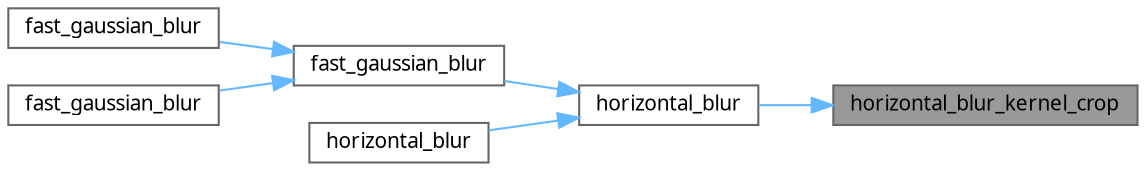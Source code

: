 digraph "horizontal_blur_kernel_crop"
{
 // INTERACTIVE_SVG=YES
 // LATEX_PDF_SIZE
  bgcolor="transparent";
  edge [fontname=Verdana,fontsize=10,labelfontname=Verdana,labelfontsize=10];
  node [fontname=Verdana,fontsize=10,shape=box,height=0.2,width=0.4];
  rankdir="RL";
  Node1 [id="Node000001",label="horizontal_blur_kernel_crop",height=0.2,width=0.4,color="gray40", fillcolor="grey60", style="filled", fontcolor="black",tooltip="This function performs a single separable horizontal box blur pass with kernel crop border policy...."];
  Node1 -> Node2 [id="edge1_Node000001_Node000002",dir="back",color="steelblue1",style="solid",tooltip=" "];
  Node2 [id="Node000002",label="horizontal_blur",height=0.2,width=0.4,color="grey40", fillcolor="white", style="filled",URL="$a38960.html#ac2c6b7eb7fa944f2551f7ca9367bd54c",tooltip="Utility template dispatcher function for horizontal_blur. Templated by buffer data type T,..."];
  Node2 -> Node3 [id="edge2_Node000002_Node000003",dir="back",color="steelblue1",style="solid",tooltip=" "];
  Node3 [id="Node000003",label="fast_gaussian_blur",height=0.2,width=0.4,color="grey40", fillcolor="white", style="filled",URL="$a38960.html#a3aed1f2a21abcb43846f95bf0931c4c0",tooltip="This function performs a fast Gaussian blur. Templated by buffer data type T and number of passes N."];
  Node3 -> Node4 [id="edge3_Node000003_Node000004",dir="back",color="steelblue1",style="solid",tooltip=" "];
  Node4 [id="Node000004",label="fast_gaussian_blur",height=0.2,width=0.4,color="grey40", fillcolor="white", style="filled",URL="$a38960.html#a67f93aa96b4c2cb1a24f84cc13b64492",tooltip="Utility template dispatcher function for fast_gaussian_blur. Templated by buffer data type T and bord..."];
  Node3 -> Node5 [id="edge4_Node000003_Node000005",dir="back",color="steelblue1",style="solid",tooltip=" "];
  Node5 [id="Node000005",label="fast_gaussian_blur",height=0.2,width=0.4,color="grey40", fillcolor="white", style="filled",URL="$a38960.html#aa8104d5030ecfebaa17efe3b7dcab257",tooltip="Utility template dispatcher function for fast_gaussian_blur. Templated by buffer data type."];
  Node2 -> Node6 [id="edge5_Node000002_Node000006",dir="back",color="steelblue1",style="solid",tooltip=" "];
  Node6 [id="Node000006",label="horizontal_blur",height=0.2,width=0.4,color="grey40", fillcolor="white", style="filled",URL="$a38960.html#ad870aa2979b2d123774b17b26f507d07",tooltip="Utility template dispatcher function for horizontal_blur. Templated by buffer data type T and border ..."];
}
